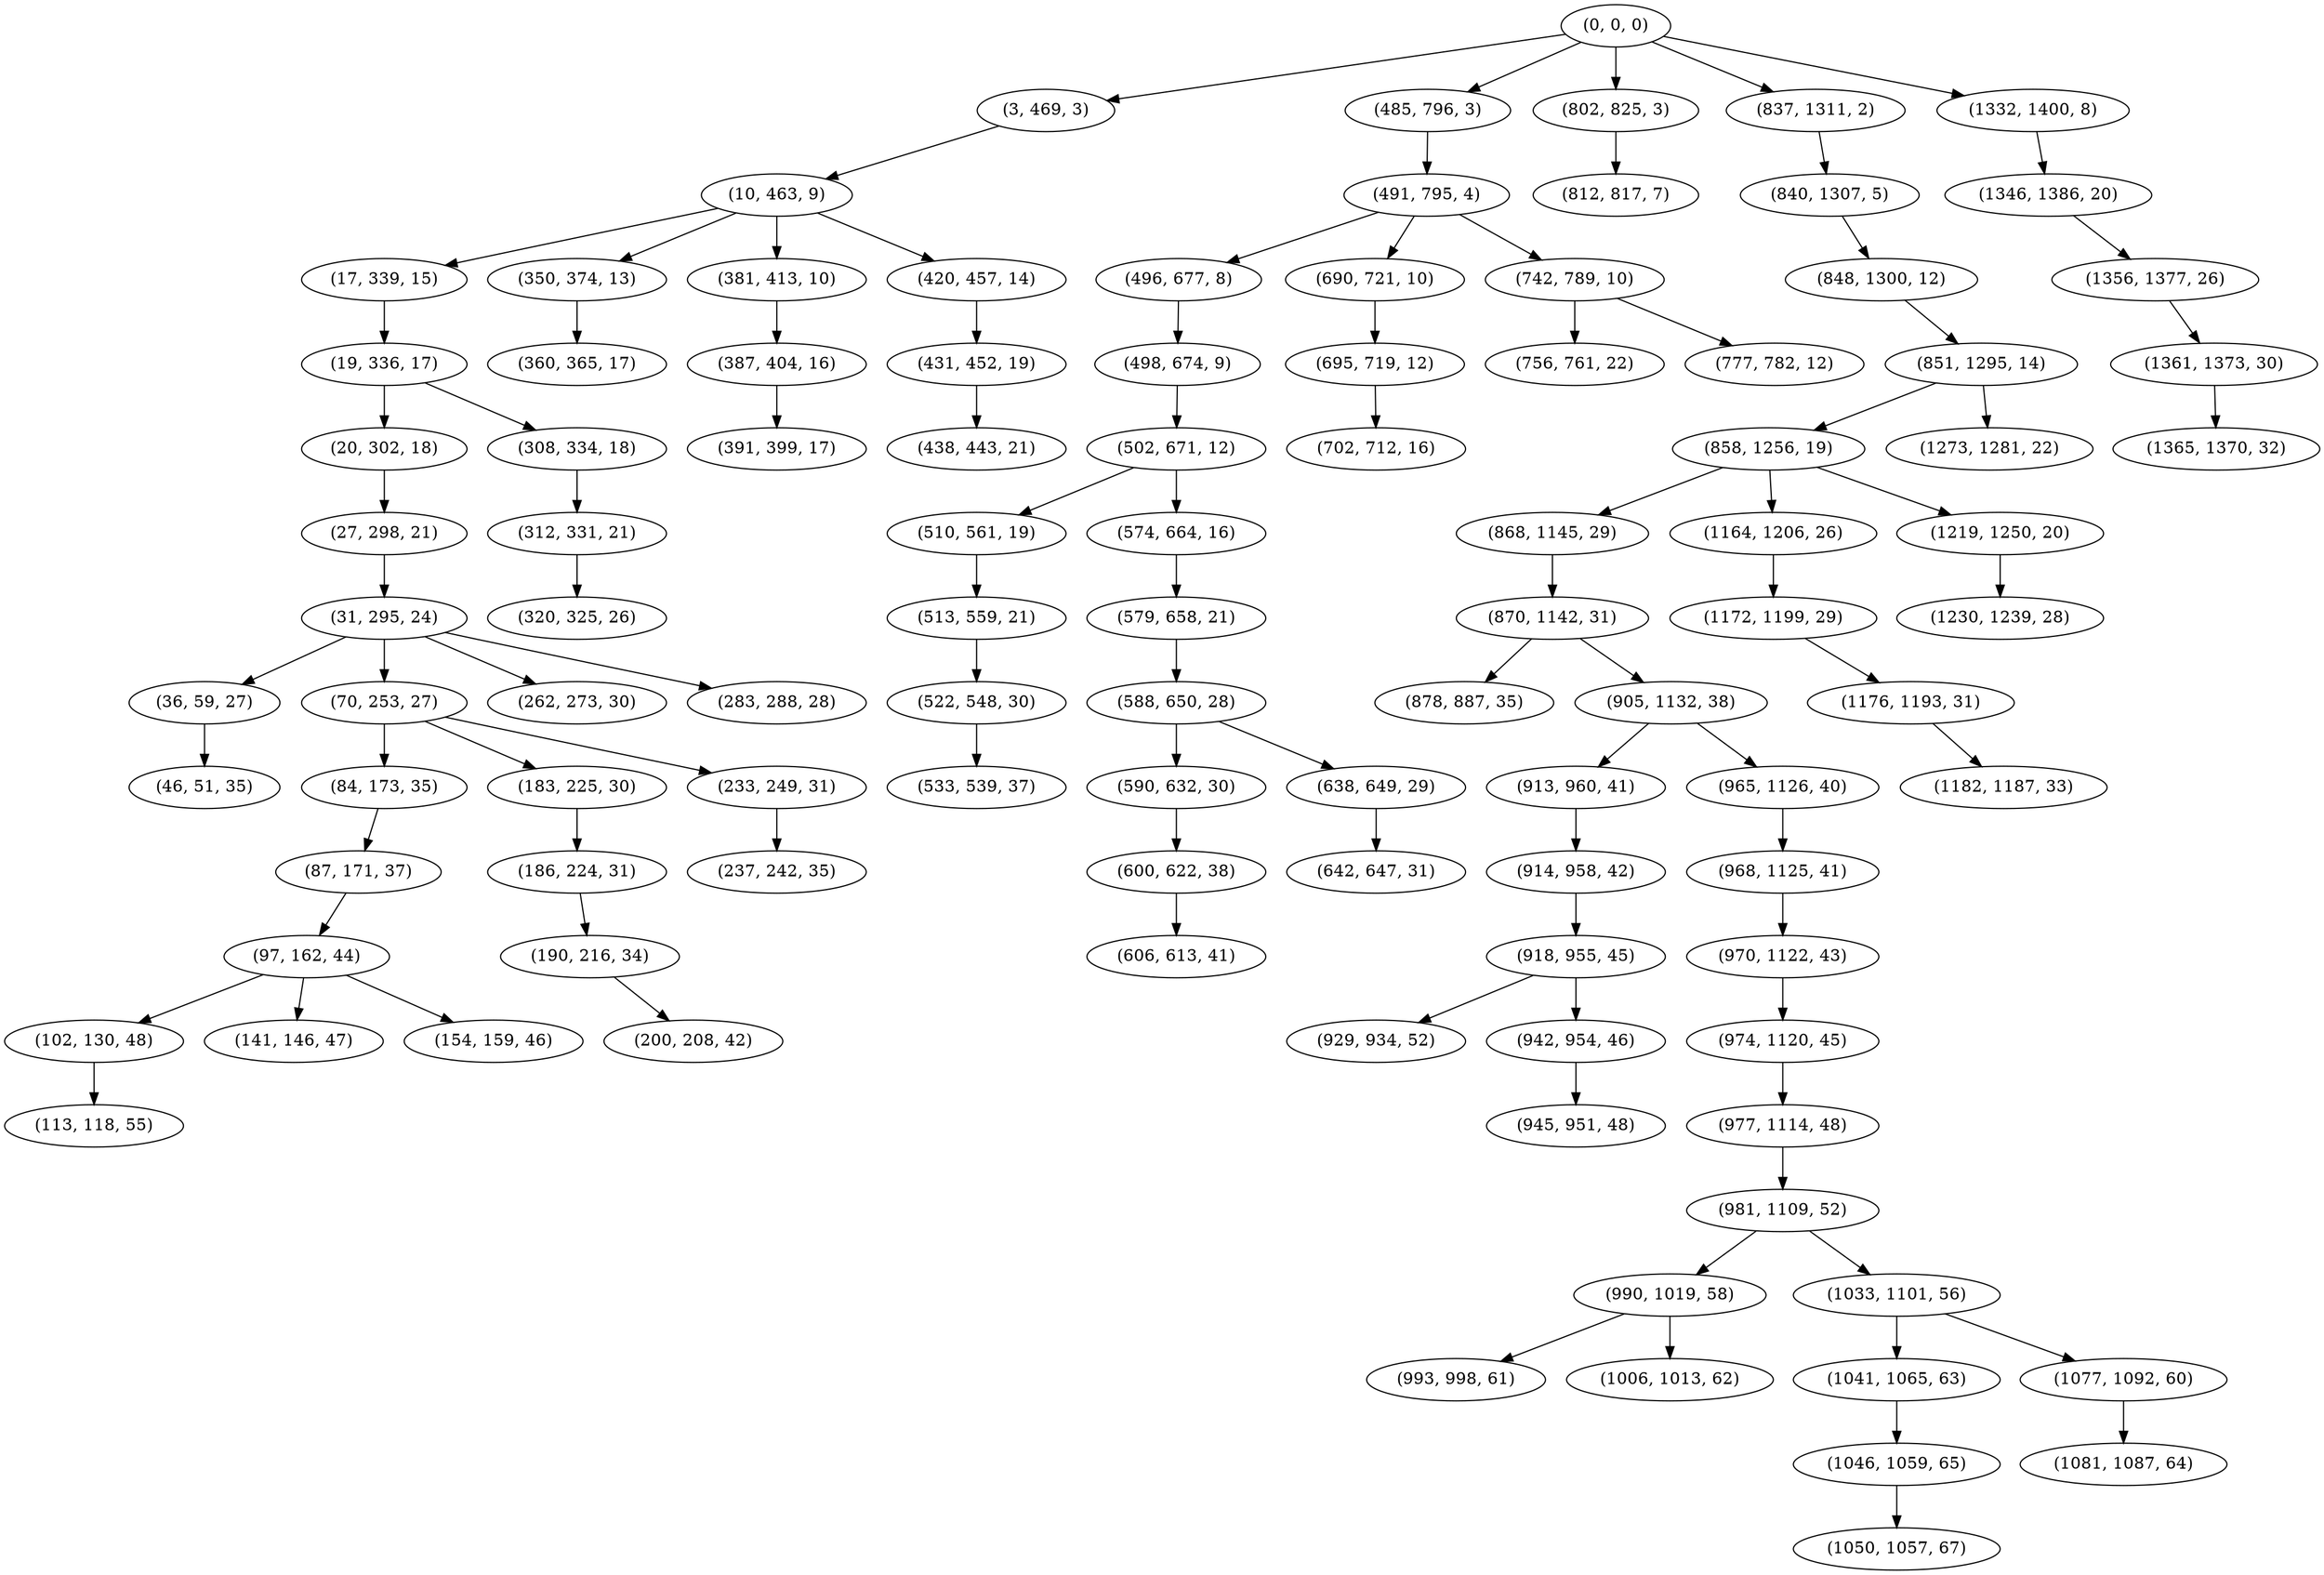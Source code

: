 digraph tree {
    "(0, 0, 0)";
    "(3, 469, 3)";
    "(10, 463, 9)";
    "(17, 339, 15)";
    "(19, 336, 17)";
    "(20, 302, 18)";
    "(27, 298, 21)";
    "(31, 295, 24)";
    "(36, 59, 27)";
    "(46, 51, 35)";
    "(70, 253, 27)";
    "(84, 173, 35)";
    "(87, 171, 37)";
    "(97, 162, 44)";
    "(102, 130, 48)";
    "(113, 118, 55)";
    "(141, 146, 47)";
    "(154, 159, 46)";
    "(183, 225, 30)";
    "(186, 224, 31)";
    "(190, 216, 34)";
    "(200, 208, 42)";
    "(233, 249, 31)";
    "(237, 242, 35)";
    "(262, 273, 30)";
    "(283, 288, 28)";
    "(308, 334, 18)";
    "(312, 331, 21)";
    "(320, 325, 26)";
    "(350, 374, 13)";
    "(360, 365, 17)";
    "(381, 413, 10)";
    "(387, 404, 16)";
    "(391, 399, 17)";
    "(420, 457, 14)";
    "(431, 452, 19)";
    "(438, 443, 21)";
    "(485, 796, 3)";
    "(491, 795, 4)";
    "(496, 677, 8)";
    "(498, 674, 9)";
    "(502, 671, 12)";
    "(510, 561, 19)";
    "(513, 559, 21)";
    "(522, 548, 30)";
    "(533, 539, 37)";
    "(574, 664, 16)";
    "(579, 658, 21)";
    "(588, 650, 28)";
    "(590, 632, 30)";
    "(600, 622, 38)";
    "(606, 613, 41)";
    "(638, 649, 29)";
    "(642, 647, 31)";
    "(690, 721, 10)";
    "(695, 719, 12)";
    "(702, 712, 16)";
    "(742, 789, 10)";
    "(756, 761, 22)";
    "(777, 782, 12)";
    "(802, 825, 3)";
    "(812, 817, 7)";
    "(837, 1311, 2)";
    "(840, 1307, 5)";
    "(848, 1300, 12)";
    "(851, 1295, 14)";
    "(858, 1256, 19)";
    "(868, 1145, 29)";
    "(870, 1142, 31)";
    "(878, 887, 35)";
    "(905, 1132, 38)";
    "(913, 960, 41)";
    "(914, 958, 42)";
    "(918, 955, 45)";
    "(929, 934, 52)";
    "(942, 954, 46)";
    "(945, 951, 48)";
    "(965, 1126, 40)";
    "(968, 1125, 41)";
    "(970, 1122, 43)";
    "(974, 1120, 45)";
    "(977, 1114, 48)";
    "(981, 1109, 52)";
    "(990, 1019, 58)";
    "(993, 998, 61)";
    "(1006, 1013, 62)";
    "(1033, 1101, 56)";
    "(1041, 1065, 63)";
    "(1046, 1059, 65)";
    "(1050, 1057, 67)";
    "(1077, 1092, 60)";
    "(1081, 1087, 64)";
    "(1164, 1206, 26)";
    "(1172, 1199, 29)";
    "(1176, 1193, 31)";
    "(1182, 1187, 33)";
    "(1219, 1250, 20)";
    "(1230, 1239, 28)";
    "(1273, 1281, 22)";
    "(1332, 1400, 8)";
    "(1346, 1386, 20)";
    "(1356, 1377, 26)";
    "(1361, 1373, 30)";
    "(1365, 1370, 32)";
    "(0, 0, 0)" -> "(3, 469, 3)";
    "(0, 0, 0)" -> "(485, 796, 3)";
    "(0, 0, 0)" -> "(802, 825, 3)";
    "(0, 0, 0)" -> "(837, 1311, 2)";
    "(0, 0, 0)" -> "(1332, 1400, 8)";
    "(3, 469, 3)" -> "(10, 463, 9)";
    "(10, 463, 9)" -> "(17, 339, 15)";
    "(10, 463, 9)" -> "(350, 374, 13)";
    "(10, 463, 9)" -> "(381, 413, 10)";
    "(10, 463, 9)" -> "(420, 457, 14)";
    "(17, 339, 15)" -> "(19, 336, 17)";
    "(19, 336, 17)" -> "(20, 302, 18)";
    "(19, 336, 17)" -> "(308, 334, 18)";
    "(20, 302, 18)" -> "(27, 298, 21)";
    "(27, 298, 21)" -> "(31, 295, 24)";
    "(31, 295, 24)" -> "(36, 59, 27)";
    "(31, 295, 24)" -> "(70, 253, 27)";
    "(31, 295, 24)" -> "(262, 273, 30)";
    "(31, 295, 24)" -> "(283, 288, 28)";
    "(36, 59, 27)" -> "(46, 51, 35)";
    "(70, 253, 27)" -> "(84, 173, 35)";
    "(70, 253, 27)" -> "(183, 225, 30)";
    "(70, 253, 27)" -> "(233, 249, 31)";
    "(84, 173, 35)" -> "(87, 171, 37)";
    "(87, 171, 37)" -> "(97, 162, 44)";
    "(97, 162, 44)" -> "(102, 130, 48)";
    "(97, 162, 44)" -> "(141, 146, 47)";
    "(97, 162, 44)" -> "(154, 159, 46)";
    "(102, 130, 48)" -> "(113, 118, 55)";
    "(183, 225, 30)" -> "(186, 224, 31)";
    "(186, 224, 31)" -> "(190, 216, 34)";
    "(190, 216, 34)" -> "(200, 208, 42)";
    "(233, 249, 31)" -> "(237, 242, 35)";
    "(308, 334, 18)" -> "(312, 331, 21)";
    "(312, 331, 21)" -> "(320, 325, 26)";
    "(350, 374, 13)" -> "(360, 365, 17)";
    "(381, 413, 10)" -> "(387, 404, 16)";
    "(387, 404, 16)" -> "(391, 399, 17)";
    "(420, 457, 14)" -> "(431, 452, 19)";
    "(431, 452, 19)" -> "(438, 443, 21)";
    "(485, 796, 3)" -> "(491, 795, 4)";
    "(491, 795, 4)" -> "(496, 677, 8)";
    "(491, 795, 4)" -> "(690, 721, 10)";
    "(491, 795, 4)" -> "(742, 789, 10)";
    "(496, 677, 8)" -> "(498, 674, 9)";
    "(498, 674, 9)" -> "(502, 671, 12)";
    "(502, 671, 12)" -> "(510, 561, 19)";
    "(502, 671, 12)" -> "(574, 664, 16)";
    "(510, 561, 19)" -> "(513, 559, 21)";
    "(513, 559, 21)" -> "(522, 548, 30)";
    "(522, 548, 30)" -> "(533, 539, 37)";
    "(574, 664, 16)" -> "(579, 658, 21)";
    "(579, 658, 21)" -> "(588, 650, 28)";
    "(588, 650, 28)" -> "(590, 632, 30)";
    "(588, 650, 28)" -> "(638, 649, 29)";
    "(590, 632, 30)" -> "(600, 622, 38)";
    "(600, 622, 38)" -> "(606, 613, 41)";
    "(638, 649, 29)" -> "(642, 647, 31)";
    "(690, 721, 10)" -> "(695, 719, 12)";
    "(695, 719, 12)" -> "(702, 712, 16)";
    "(742, 789, 10)" -> "(756, 761, 22)";
    "(742, 789, 10)" -> "(777, 782, 12)";
    "(802, 825, 3)" -> "(812, 817, 7)";
    "(837, 1311, 2)" -> "(840, 1307, 5)";
    "(840, 1307, 5)" -> "(848, 1300, 12)";
    "(848, 1300, 12)" -> "(851, 1295, 14)";
    "(851, 1295, 14)" -> "(858, 1256, 19)";
    "(851, 1295, 14)" -> "(1273, 1281, 22)";
    "(858, 1256, 19)" -> "(868, 1145, 29)";
    "(858, 1256, 19)" -> "(1164, 1206, 26)";
    "(858, 1256, 19)" -> "(1219, 1250, 20)";
    "(868, 1145, 29)" -> "(870, 1142, 31)";
    "(870, 1142, 31)" -> "(878, 887, 35)";
    "(870, 1142, 31)" -> "(905, 1132, 38)";
    "(905, 1132, 38)" -> "(913, 960, 41)";
    "(905, 1132, 38)" -> "(965, 1126, 40)";
    "(913, 960, 41)" -> "(914, 958, 42)";
    "(914, 958, 42)" -> "(918, 955, 45)";
    "(918, 955, 45)" -> "(929, 934, 52)";
    "(918, 955, 45)" -> "(942, 954, 46)";
    "(942, 954, 46)" -> "(945, 951, 48)";
    "(965, 1126, 40)" -> "(968, 1125, 41)";
    "(968, 1125, 41)" -> "(970, 1122, 43)";
    "(970, 1122, 43)" -> "(974, 1120, 45)";
    "(974, 1120, 45)" -> "(977, 1114, 48)";
    "(977, 1114, 48)" -> "(981, 1109, 52)";
    "(981, 1109, 52)" -> "(990, 1019, 58)";
    "(981, 1109, 52)" -> "(1033, 1101, 56)";
    "(990, 1019, 58)" -> "(993, 998, 61)";
    "(990, 1019, 58)" -> "(1006, 1013, 62)";
    "(1033, 1101, 56)" -> "(1041, 1065, 63)";
    "(1033, 1101, 56)" -> "(1077, 1092, 60)";
    "(1041, 1065, 63)" -> "(1046, 1059, 65)";
    "(1046, 1059, 65)" -> "(1050, 1057, 67)";
    "(1077, 1092, 60)" -> "(1081, 1087, 64)";
    "(1164, 1206, 26)" -> "(1172, 1199, 29)";
    "(1172, 1199, 29)" -> "(1176, 1193, 31)";
    "(1176, 1193, 31)" -> "(1182, 1187, 33)";
    "(1219, 1250, 20)" -> "(1230, 1239, 28)";
    "(1332, 1400, 8)" -> "(1346, 1386, 20)";
    "(1346, 1386, 20)" -> "(1356, 1377, 26)";
    "(1356, 1377, 26)" -> "(1361, 1373, 30)";
    "(1361, 1373, 30)" -> "(1365, 1370, 32)";
}
